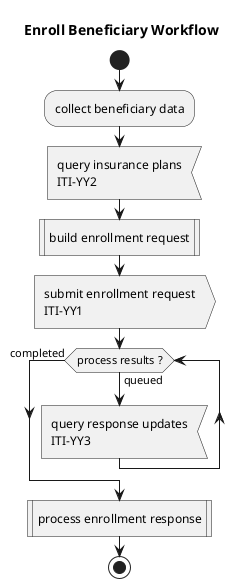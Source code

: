 @startuml

title Enroll Beneficiary Workflow

start
:collect beneficiary data;
:query insurance plans\nITI-YY2<
:build enrollment request|
:submit enrollment request\nITI-YY1>
while (process results ?) is (queued)
  :query response updates\nITI-YY3<
endwhile (completed)
:process enrollment response|
stop

@enduml
